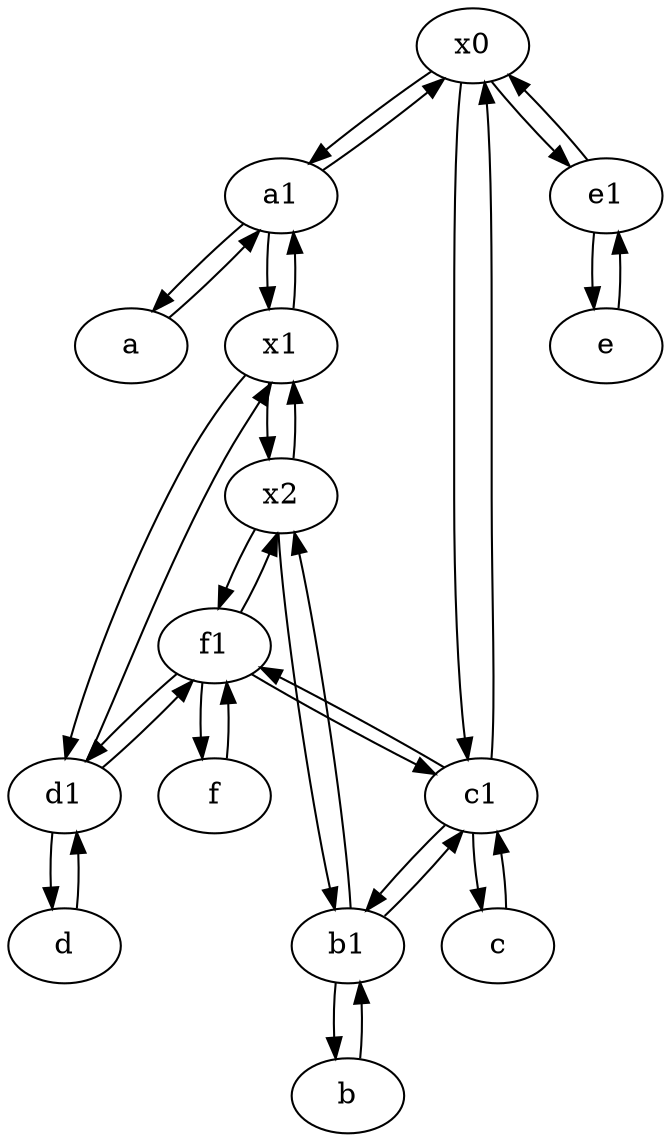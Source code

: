 digraph  {
	x0;
	a1 [pos="40,15!"];
	b [pos="50,20!"];
	c [pos="20,10!"];
	f [pos="15,45!"];
	a [pos="40,10!"];
	d1 [pos="25,30!"];
	d [pos="20,30!"];
	f1;
	b1 [pos="45,20!"];
	x2;
	c1 [pos="30,15!"];
	e [pos="30,50!"];
	e1 [pos="25,45!"];
	x1;
	b1 -> c1;
	b1 -> b;
	x0 -> a1;
	f -> f1;
	f1 -> x2;
	x0 -> c1;
	a1 -> a;
	d1 -> x1;
	d1 -> f1;
	c -> c1;
	x1 -> a1;
	e1 -> e;
	c1 -> x0;
	x2 -> b1;
	f1 -> f;
	c1 -> f1;
	a -> a1;
	x1 -> d1;
	a1 -> x1;
	b -> b1;
	f1 -> c1;
	e1 -> x0;
	x2 -> f1;
	x1 -> x2;
	a1 -> x0;
	e -> e1;
	c1 -> c;
	x2 -> x1;
	c1 -> b1;
	d1 -> d;
	x0 -> e1;
	f1 -> d1;
	b1 -> x2;
	d -> d1;

	}